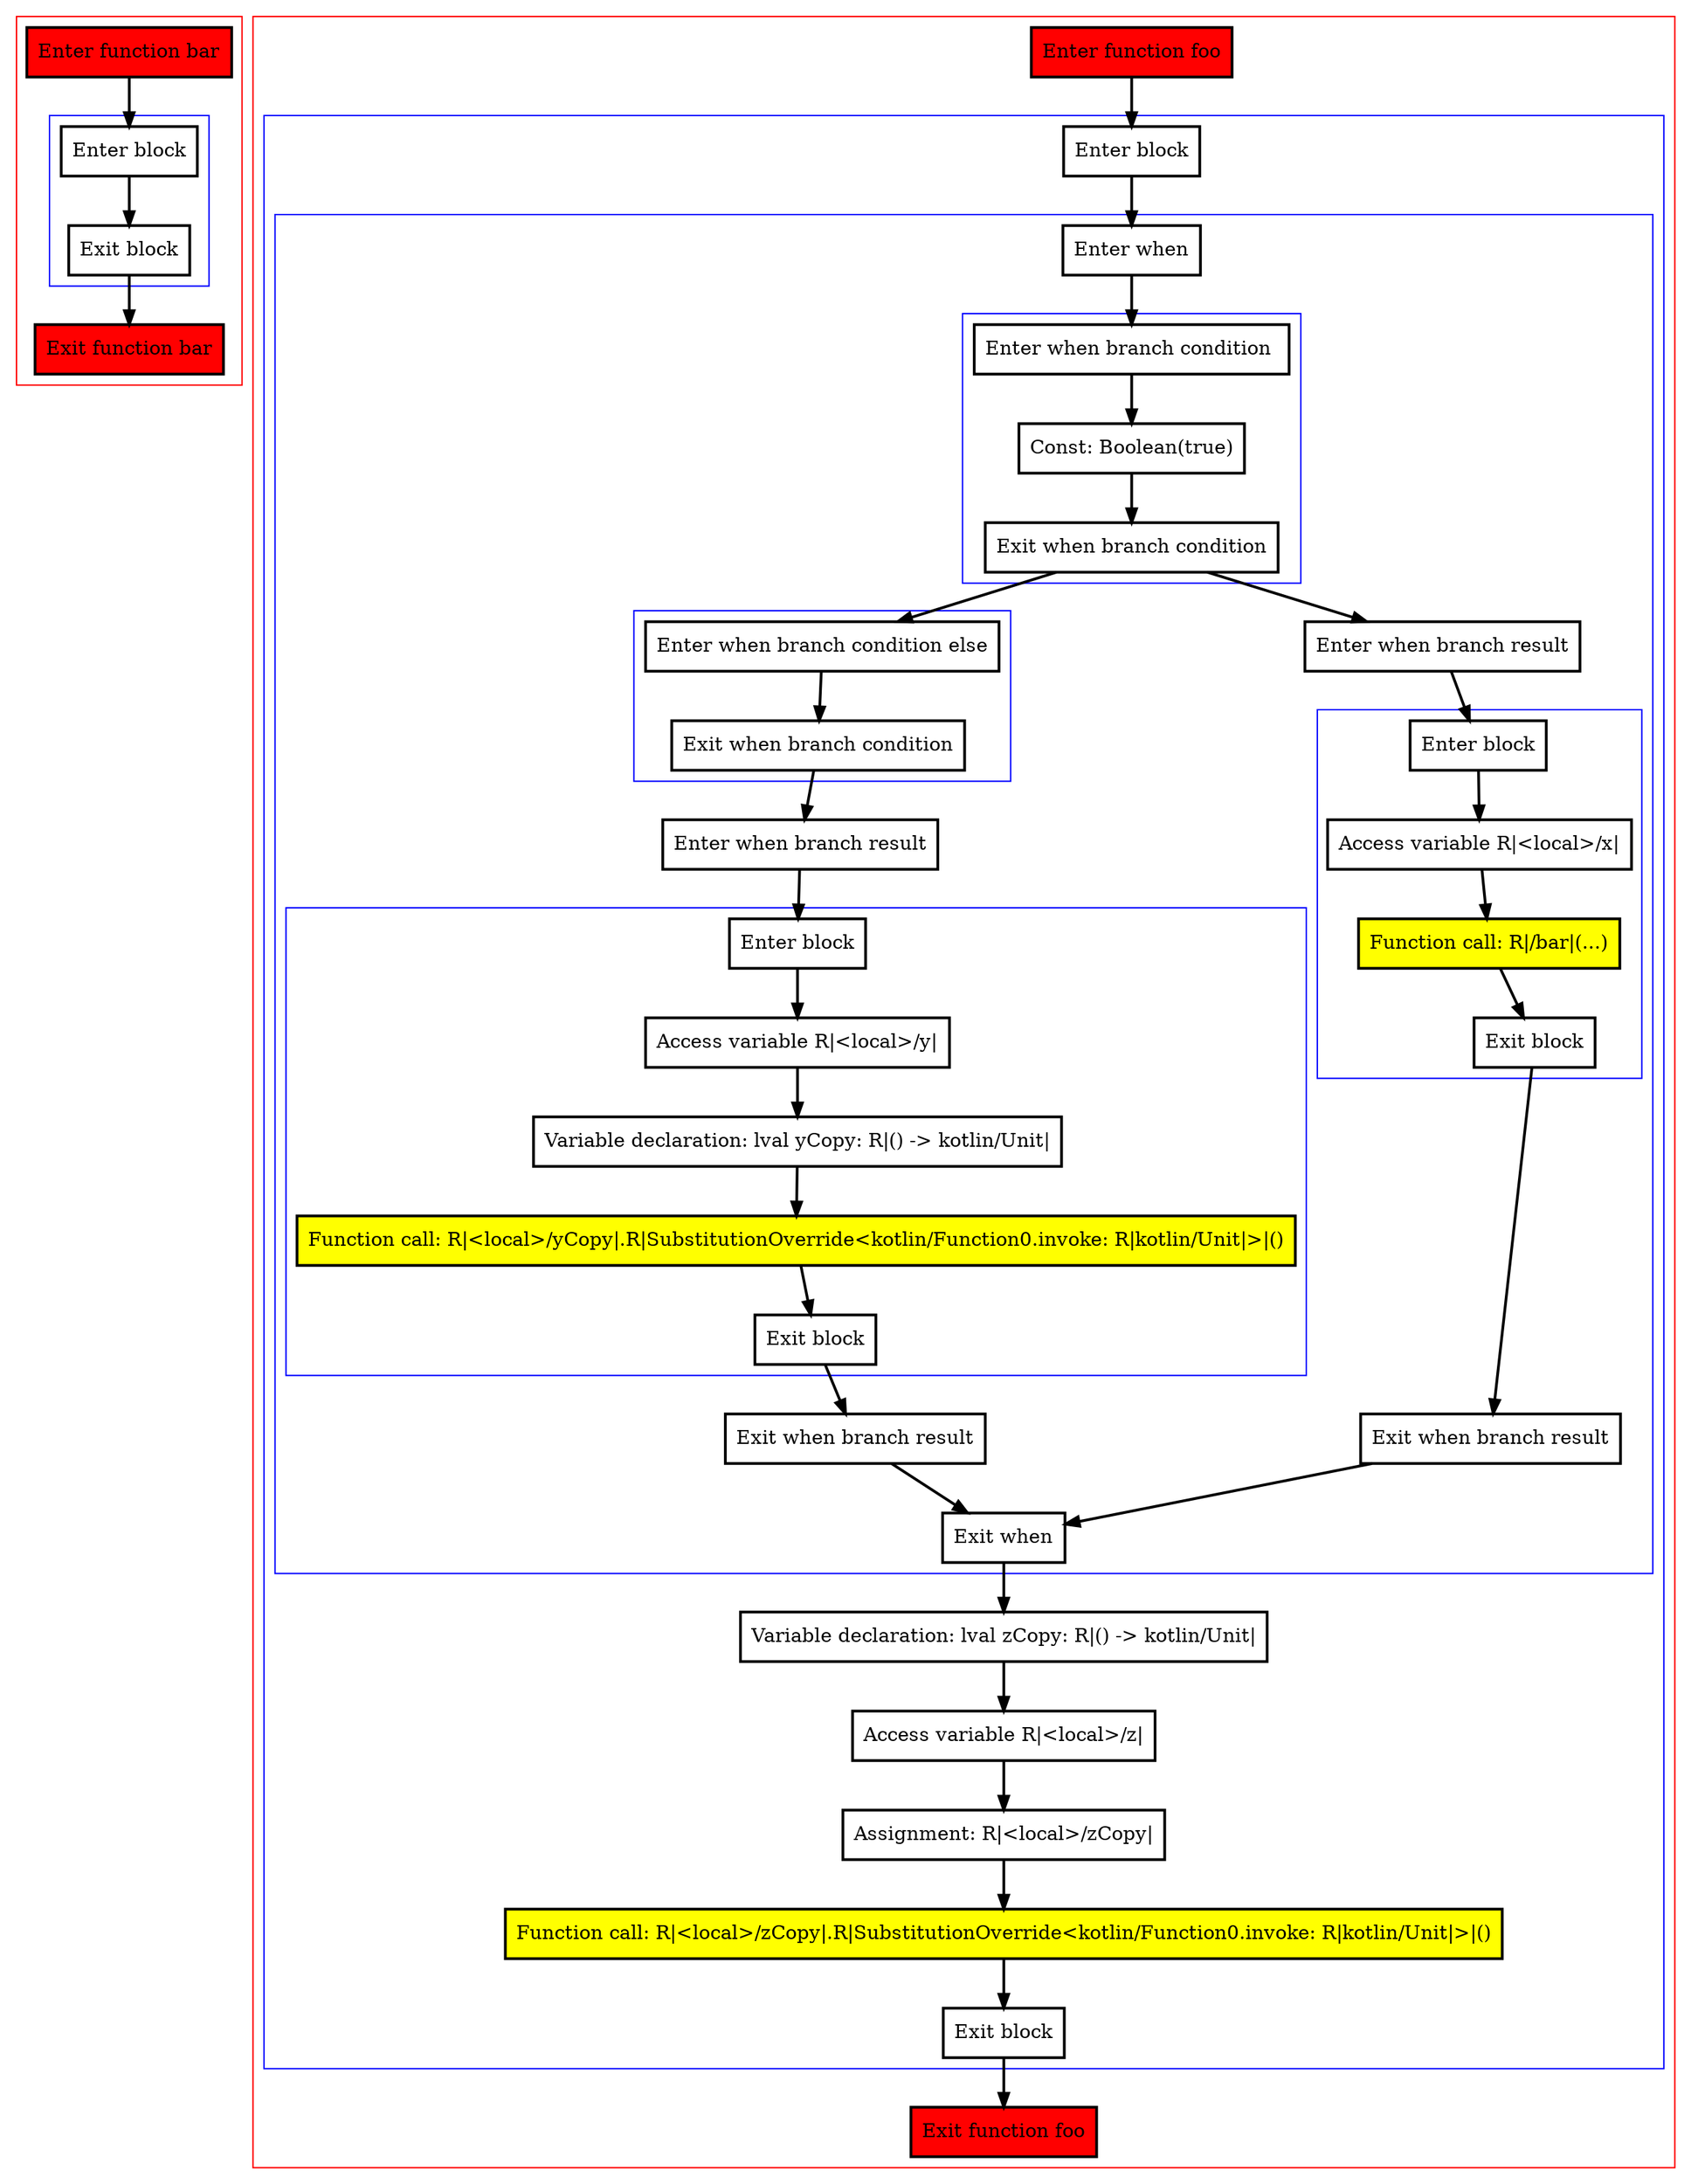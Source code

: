 digraph toLocalVariables_kt {
    graph [nodesep=3]
    node [shape=box penwidth=2]
    edge [penwidth=2]

    subgraph cluster_0 {
        color=red
        0 [label="Enter function bar" style="filled" fillcolor=red];
        subgraph cluster_1 {
            color=blue
            1 [label="Enter block"];
            2 [label="Exit block"];
        }
        3 [label="Exit function bar" style="filled" fillcolor=red];
    }
    0 -> {1};
    1 -> {2};
    2 -> {3};

    subgraph cluster_2 {
        color=red
        4 [label="Enter function foo" style="filled" fillcolor=red];
        subgraph cluster_3 {
            color=blue
            5 [label="Enter block"];
            subgraph cluster_4 {
                color=blue
                6 [label="Enter when"];
                subgraph cluster_5 {
                    color=blue
                    7 [label="Enter when branch condition "];
                    8 [label="Const: Boolean(true)"];
                    9 [label="Exit when branch condition"];
                }
                subgraph cluster_6 {
                    color=blue
                    10 [label="Enter when branch condition else"];
                    11 [label="Exit when branch condition"];
                }
                12 [label="Enter when branch result"];
                subgraph cluster_7 {
                    color=blue
                    13 [label="Enter block"];
                    14 [label="Access variable R|<local>/y|"];
                    15 [label="Variable declaration: lval yCopy: R|() -> kotlin/Unit|"];
                    16 [label="Function call: R|<local>/yCopy|.R|SubstitutionOverride<kotlin/Function0.invoke: R|kotlin/Unit|>|()" style="filled" fillcolor=yellow];
                    17 [label="Exit block"];
                }
                18 [label="Exit when branch result"];
                19 [label="Enter when branch result"];
                subgraph cluster_8 {
                    color=blue
                    20 [label="Enter block"];
                    21 [label="Access variable R|<local>/x|"];
                    22 [label="Function call: R|/bar|(...)" style="filled" fillcolor=yellow];
                    23 [label="Exit block"];
                }
                24 [label="Exit when branch result"];
                25 [label="Exit when"];
            }
            26 [label="Variable declaration: lval zCopy: R|() -> kotlin/Unit|"];
            27 [label="Access variable R|<local>/z|"];
            28 [label="Assignment: R|<local>/zCopy|"];
            29 [label="Function call: R|<local>/zCopy|.R|SubstitutionOverride<kotlin/Function0.invoke: R|kotlin/Unit|>|()" style="filled" fillcolor=yellow];
            30 [label="Exit block"];
        }
        31 [label="Exit function foo" style="filled" fillcolor=red];
    }
    4 -> {5};
    5 -> {6};
    6 -> {7};
    7 -> {8};
    8 -> {9};
    9 -> {10 19};
    10 -> {11};
    11 -> {12};
    12 -> {13};
    13 -> {14};
    14 -> {15};
    15 -> {16};
    16 -> {17};
    17 -> {18};
    18 -> {25};
    19 -> {20};
    20 -> {21};
    21 -> {22};
    22 -> {23};
    23 -> {24};
    24 -> {25};
    25 -> {26};
    26 -> {27};
    27 -> {28};
    28 -> {29};
    29 -> {30};
    30 -> {31};

}
